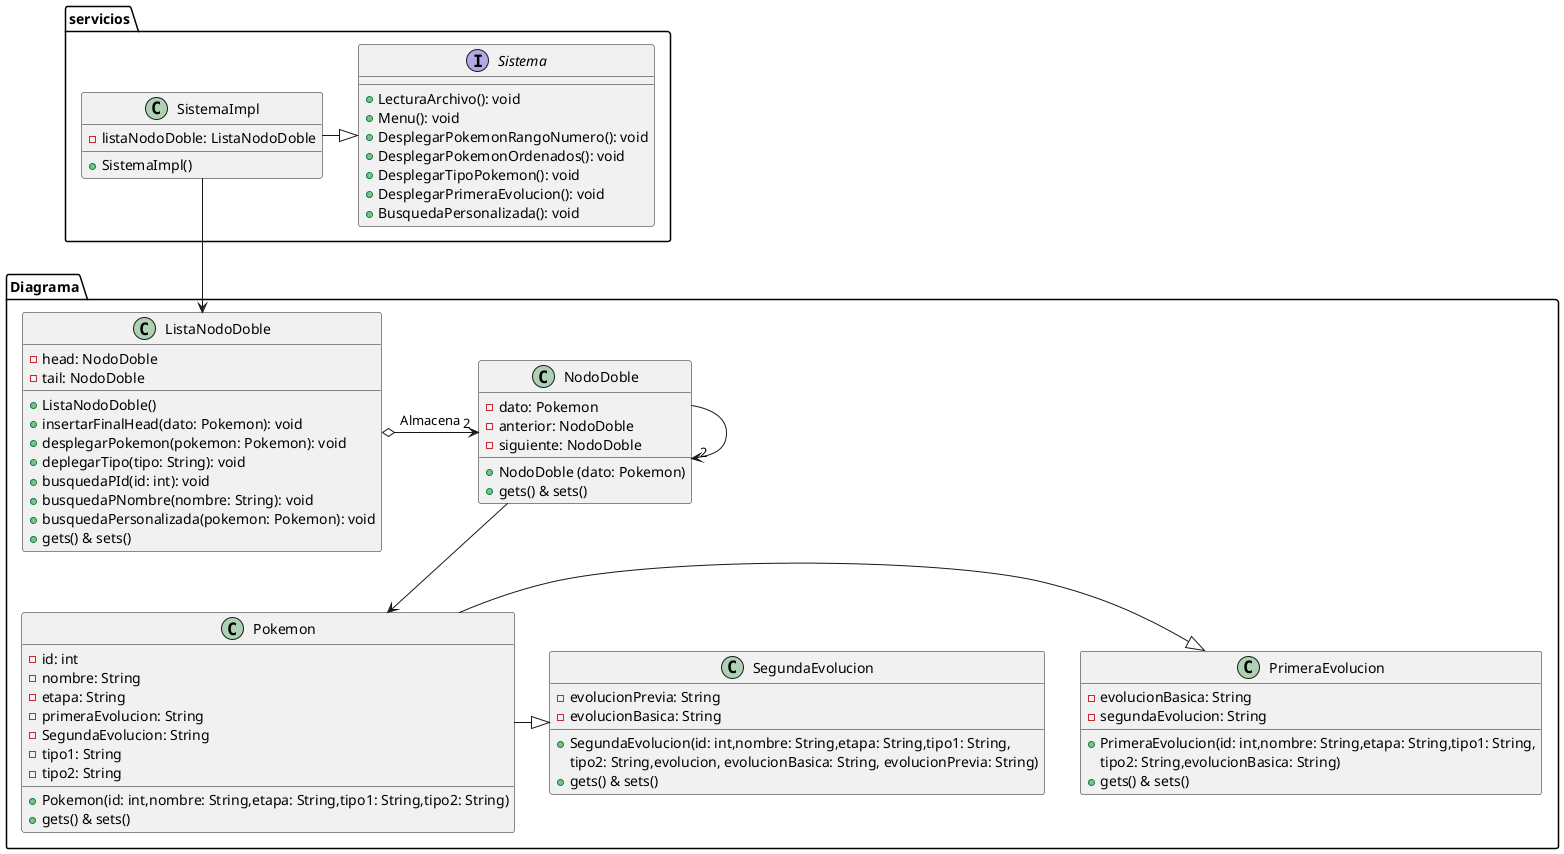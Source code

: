@startuml

package Diagrama {

class Pokemon {
-id: int
-nombre: String
-etapa: String
-primeraEvolucion: String
-SegundaEvolucion: String
-tipo1: String
-tipo2: String
+Pokemon(id: int,nombre: String,etapa: String,tipo1: String,tipo2: String)
+gets() & sets()
}
Pokemon -down|> PrimeraEvolucion
Pokemon -down|> SegundaEvolucion

class PrimeraEvolucion {
-evolucionBasica: String
-segundaEvolucion: String
+PrimeraEvolucion(id: int,nombre: String,etapa: String,tipo1: String,
tipo2: String,evolucionBasica: String)
+gets() & sets()
}

class SegundaEvolucion {
-evolucionPrevia: String
-evolucionBasica: String
+SegundaEvolucion(id: int,nombre: String,etapa: String,tipo1: String,
tipo2: String,evolucion, evolucionBasica: String, evolucionPrevia: String)
+gets() & sets()
}

class NodoDoble {
-dato: Pokemon
-anterior: NodoDoble
-siguiente: NodoDoble
+NodoDoble (dato: Pokemon)
+gets() & sets()
}
NodoDoble -down>"2" NodoDoble
NodoDoble -down-> Pokemon

class ListaNodoDoble {
-head: NodoDoble
-tail: NodoDoble
+ListaNodoDoble()
+insertarFinalHead(dato: Pokemon): void
+desplegarPokemon(pokemon: Pokemon): void
+deplegarTipo(tipo: String): void
+busquedaPId(id: int): void
+busquedaPNombre(nombre: String): void
+busquedaPersonalizada(pokemon: Pokemon): void
+gets() & sets()
}
ListaNodoDoble o->"2" NodoDoble : Almacena
}

package servicios {

interface Sistema {
+LecturaArchivo(): void
+Menu(): void
+DesplegarPokemonRangoNumero(): void
+DesplegarPokemonOrdenados(): void
+DesplegarTipoPokemon(): void
+DesplegarPrimeraEvolucion(): void
+BusquedaPersonalizada(): void
}

class SistemaImpl {
-listaNodoDoble: ListaNodoDoble
+SistemaImpl()
}
SistemaImpl -|> Sistema
SistemaImpl --> ListaNodoDoble
}

@enduml